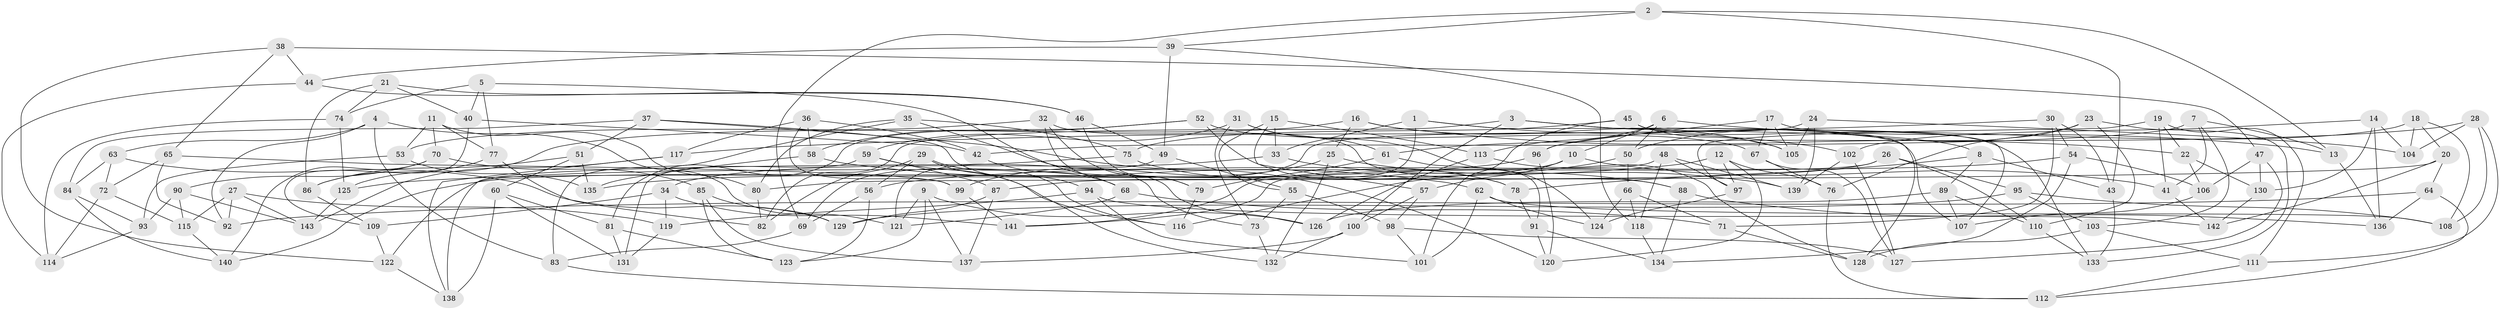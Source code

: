 // Generated by graph-tools (version 1.1) at 2025/50/03/09/25 03:50:50]
// undirected, 143 vertices, 286 edges
graph export_dot {
graph [start="1"]
  node [color=gray90,style=filled];
  1;
  2;
  3;
  4;
  5;
  6;
  7;
  8;
  9;
  10;
  11;
  12;
  13;
  14;
  15;
  16;
  17;
  18;
  19;
  20;
  21;
  22;
  23;
  24;
  25;
  26;
  27;
  28;
  29;
  30;
  31;
  32;
  33;
  34;
  35;
  36;
  37;
  38;
  39;
  40;
  41;
  42;
  43;
  44;
  45;
  46;
  47;
  48;
  49;
  50;
  51;
  52;
  53;
  54;
  55;
  56;
  57;
  58;
  59;
  60;
  61;
  62;
  63;
  64;
  65;
  66;
  67;
  68;
  69;
  70;
  71;
  72;
  73;
  74;
  75;
  76;
  77;
  78;
  79;
  80;
  81;
  82;
  83;
  84;
  85;
  86;
  87;
  88;
  89;
  90;
  91;
  92;
  93;
  94;
  95;
  96;
  97;
  98;
  99;
  100;
  101;
  102;
  103;
  104;
  105;
  106;
  107;
  108;
  109;
  110;
  111;
  112;
  113;
  114;
  115;
  116;
  117;
  118;
  119;
  120;
  121;
  122;
  123;
  124;
  125;
  126;
  127;
  128;
  129;
  130;
  131;
  132;
  133;
  134;
  135;
  136;
  137;
  138;
  139;
  140;
  141;
  142;
  143;
  1 -- 102;
  1 -- 33;
  1 -- 141;
  1 -- 107;
  2 -- 69;
  2 -- 39;
  2 -- 43;
  2 -- 13;
  3 -- 8;
  3 -- 82;
  3 -- 128;
  3 -- 100;
  4 -- 92;
  4 -- 121;
  4 -- 63;
  4 -- 83;
  5 -- 68;
  5 -- 77;
  5 -- 74;
  5 -- 40;
  6 -- 50;
  6 -- 113;
  6 -- 10;
  6 -- 13;
  7 -- 103;
  7 -- 13;
  7 -- 41;
  7 -- 42;
  8 -- 89;
  8 -- 43;
  8 -- 78;
  9 -- 121;
  9 -- 123;
  9 -- 126;
  9 -- 137;
  10 -- 41;
  10 -- 87;
  10 -- 57;
  11 -- 80;
  11 -- 70;
  11 -- 77;
  11 -- 53;
  12 -- 135;
  12 -- 120;
  12 -- 76;
  12 -- 97;
  13 -- 136;
  14 -- 102;
  14 -- 136;
  14 -- 130;
  14 -- 104;
  15 -- 113;
  15 -- 33;
  15 -- 55;
  15 -- 57;
  16 -- 105;
  16 -- 22;
  16 -- 25;
  16 -- 125;
  17 -- 107;
  17 -- 105;
  17 -- 67;
  17 -- 96;
  18 -- 104;
  18 -- 108;
  18 -- 20;
  18 -- 96;
  19 -- 97;
  19 -- 41;
  19 -- 111;
  19 -- 22;
  20 -- 80;
  20 -- 64;
  20 -- 142;
  21 -- 74;
  21 -- 86;
  21 -- 40;
  21 -- 46;
  22 -- 130;
  22 -- 106;
  23 -- 76;
  23 -- 50;
  23 -- 110;
  23 -- 133;
  24 -- 139;
  24 -- 104;
  24 -- 69;
  24 -- 105;
  25 -- 139;
  25 -- 99;
  25 -- 132;
  26 -- 95;
  26 -- 110;
  26 -- 140;
  26 -- 141;
  27 -- 115;
  27 -- 143;
  27 -- 119;
  27 -- 92;
  28 -- 108;
  28 -- 61;
  28 -- 104;
  28 -- 111;
  29 -- 56;
  29 -- 82;
  29 -- 116;
  29 -- 132;
  30 -- 43;
  30 -- 54;
  30 -- 117;
  30 -- 71;
  31 -- 61;
  31 -- 73;
  31 -- 124;
  31 -- 59;
  32 -- 126;
  32 -- 79;
  32 -- 53;
  32 -- 88;
  33 -- 34;
  33 -- 88;
  34 -- 141;
  34 -- 119;
  34 -- 109;
  35 -- 80;
  35 -- 73;
  35 -- 83;
  35 -- 75;
  36 -- 117;
  36 -- 99;
  36 -- 42;
  36 -- 58;
  37 -- 84;
  37 -- 94;
  37 -- 120;
  37 -- 51;
  38 -- 65;
  38 -- 47;
  38 -- 44;
  38 -- 122;
  39 -- 118;
  39 -- 49;
  39 -- 44;
  40 -- 109;
  40 -- 42;
  41 -- 142;
  42 -- 68;
  43 -- 133;
  44 -- 46;
  44 -- 114;
  45 -- 75;
  45 -- 101;
  45 -- 105;
  45 -- 133;
  46 -- 49;
  46 -- 79;
  47 -- 106;
  47 -- 130;
  47 -- 127;
  48 -- 139;
  48 -- 118;
  48 -- 97;
  48 -- 122;
  49 -- 55;
  49 -- 121;
  50 -- 66;
  50 -- 116;
  51 -- 135;
  51 -- 60;
  51 -- 86;
  52 -- 67;
  52 -- 78;
  52 -- 81;
  52 -- 58;
  53 -- 135;
  53 -- 93;
  54 -- 56;
  54 -- 106;
  54 -- 134;
  55 -- 73;
  55 -- 98;
  56 -- 123;
  56 -- 69;
  57 -- 98;
  57 -- 100;
  58 -- 135;
  58 -- 62;
  59 -- 116;
  59 -- 131;
  59 -- 87;
  60 -- 131;
  60 -- 138;
  60 -- 81;
  61 -- 91;
  61 -- 79;
  62 -- 108;
  62 -- 124;
  62 -- 101;
  63 -- 72;
  63 -- 84;
  63 -- 129;
  64 -- 136;
  64 -- 92;
  64 -- 112;
  65 -- 99;
  65 -- 72;
  65 -- 92;
  66 -- 71;
  66 -- 124;
  66 -- 118;
  67 -- 76;
  67 -- 127;
  68 -- 121;
  68 -- 71;
  69 -- 83;
  70 -- 85;
  70 -- 90;
  70 -- 140;
  71 -- 128;
  72 -- 115;
  72 -- 114;
  73 -- 132;
  74 -- 114;
  74 -- 125;
  75 -- 138;
  75 -- 78;
  76 -- 112;
  77 -- 86;
  77 -- 82;
  78 -- 91;
  79 -- 116;
  80 -- 82;
  81 -- 123;
  81 -- 131;
  83 -- 112;
  84 -- 93;
  84 -- 140;
  85 -- 129;
  85 -- 123;
  85 -- 137;
  86 -- 109;
  87 -- 137;
  87 -- 129;
  88 -- 134;
  88 -- 136;
  89 -- 107;
  89 -- 126;
  89 -- 110;
  90 -- 115;
  90 -- 93;
  90 -- 143;
  91 -- 120;
  91 -- 134;
  93 -- 114;
  94 -- 119;
  94 -- 142;
  94 -- 101;
  95 -- 129;
  95 -- 103;
  95 -- 108;
  96 -- 120;
  96 -- 125;
  97 -- 124;
  98 -- 127;
  98 -- 101;
  99 -- 141;
  100 -- 132;
  100 -- 137;
  102 -- 127;
  102 -- 139;
  103 -- 111;
  103 -- 128;
  106 -- 107;
  109 -- 122;
  110 -- 133;
  111 -- 112;
  113 -- 126;
  113 -- 128;
  115 -- 140;
  117 -- 143;
  117 -- 138;
  118 -- 134;
  119 -- 131;
  122 -- 138;
  125 -- 143;
  130 -- 142;
}
